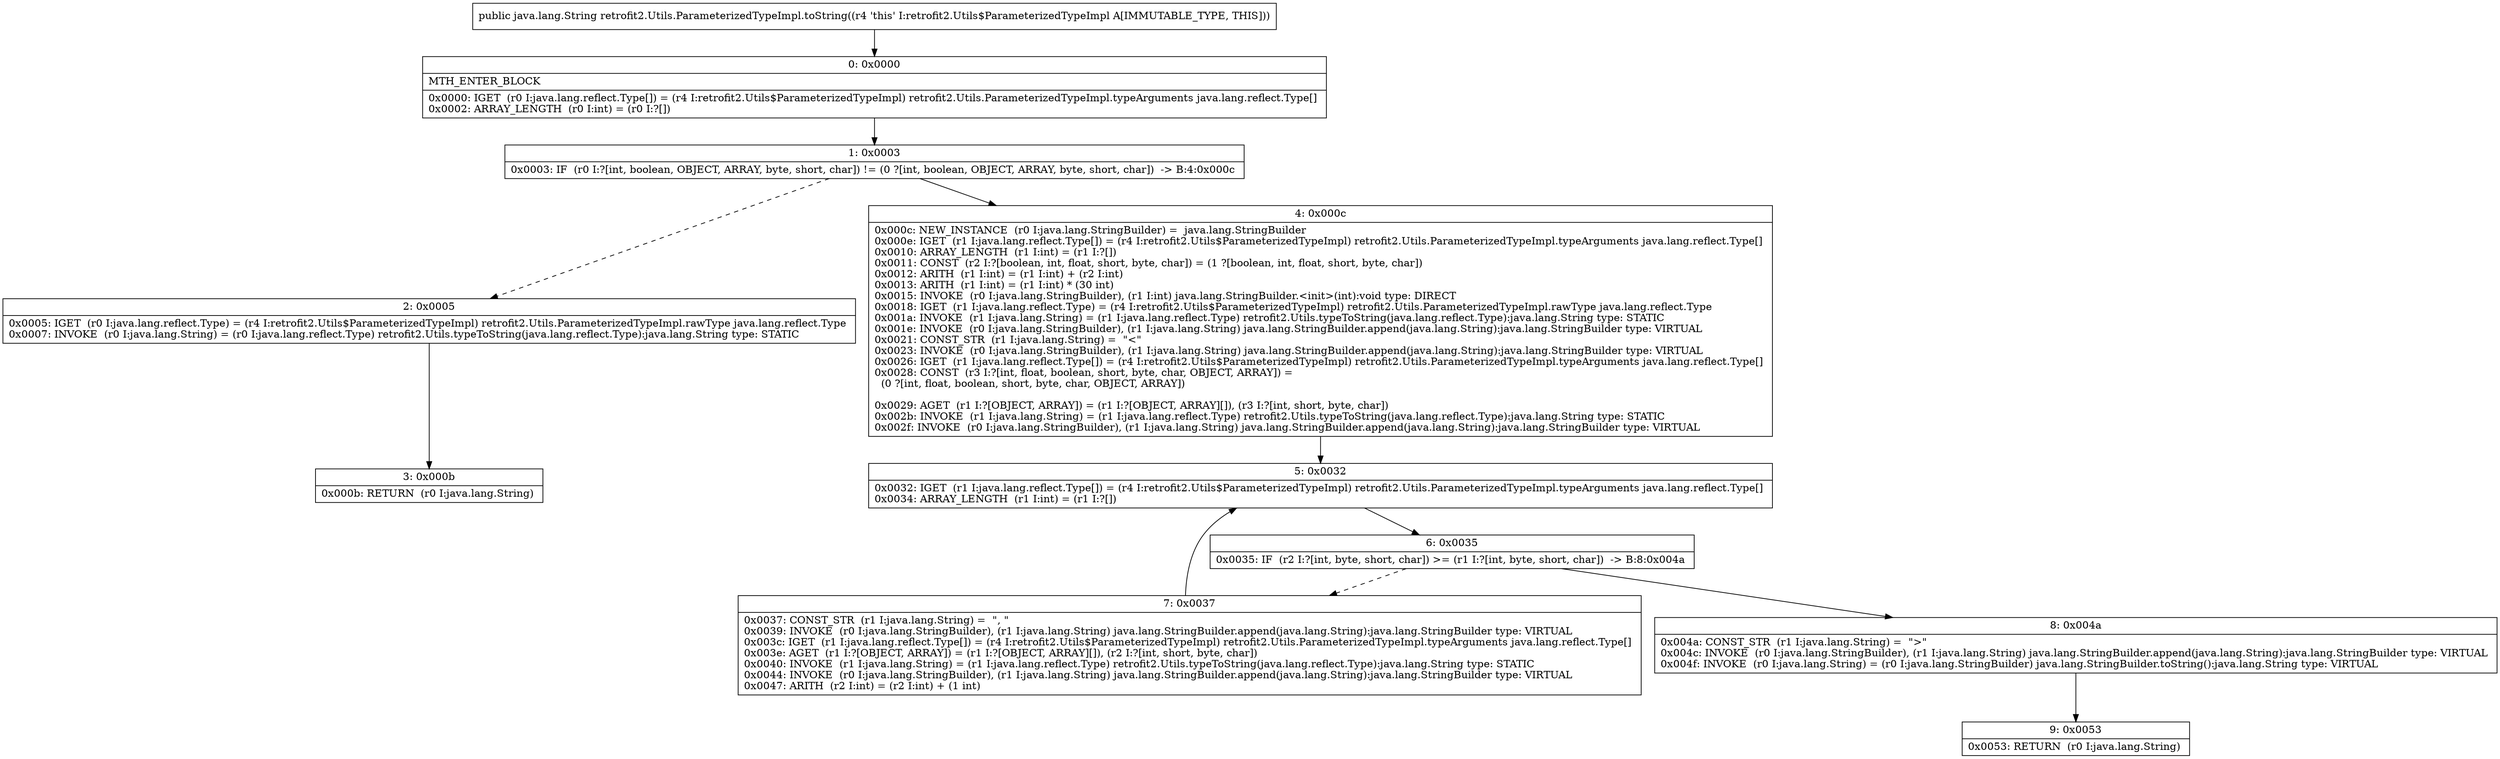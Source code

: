 digraph "CFG forretrofit2.Utils.ParameterizedTypeImpl.toString()Ljava\/lang\/String;" {
Node_0 [shape=record,label="{0\:\ 0x0000|MTH_ENTER_BLOCK\l|0x0000: IGET  (r0 I:java.lang.reflect.Type[]) = (r4 I:retrofit2.Utils$ParameterizedTypeImpl) retrofit2.Utils.ParameterizedTypeImpl.typeArguments java.lang.reflect.Type[] \l0x0002: ARRAY_LENGTH  (r0 I:int) = (r0 I:?[]) \l}"];
Node_1 [shape=record,label="{1\:\ 0x0003|0x0003: IF  (r0 I:?[int, boolean, OBJECT, ARRAY, byte, short, char]) != (0 ?[int, boolean, OBJECT, ARRAY, byte, short, char])  \-\> B:4:0x000c \l}"];
Node_2 [shape=record,label="{2\:\ 0x0005|0x0005: IGET  (r0 I:java.lang.reflect.Type) = (r4 I:retrofit2.Utils$ParameterizedTypeImpl) retrofit2.Utils.ParameterizedTypeImpl.rawType java.lang.reflect.Type \l0x0007: INVOKE  (r0 I:java.lang.String) = (r0 I:java.lang.reflect.Type) retrofit2.Utils.typeToString(java.lang.reflect.Type):java.lang.String type: STATIC \l}"];
Node_3 [shape=record,label="{3\:\ 0x000b|0x000b: RETURN  (r0 I:java.lang.String) \l}"];
Node_4 [shape=record,label="{4\:\ 0x000c|0x000c: NEW_INSTANCE  (r0 I:java.lang.StringBuilder) =  java.lang.StringBuilder \l0x000e: IGET  (r1 I:java.lang.reflect.Type[]) = (r4 I:retrofit2.Utils$ParameterizedTypeImpl) retrofit2.Utils.ParameterizedTypeImpl.typeArguments java.lang.reflect.Type[] \l0x0010: ARRAY_LENGTH  (r1 I:int) = (r1 I:?[]) \l0x0011: CONST  (r2 I:?[boolean, int, float, short, byte, char]) = (1 ?[boolean, int, float, short, byte, char]) \l0x0012: ARITH  (r1 I:int) = (r1 I:int) + (r2 I:int) \l0x0013: ARITH  (r1 I:int) = (r1 I:int) * (30 int) \l0x0015: INVOKE  (r0 I:java.lang.StringBuilder), (r1 I:int) java.lang.StringBuilder.\<init\>(int):void type: DIRECT \l0x0018: IGET  (r1 I:java.lang.reflect.Type) = (r4 I:retrofit2.Utils$ParameterizedTypeImpl) retrofit2.Utils.ParameterizedTypeImpl.rawType java.lang.reflect.Type \l0x001a: INVOKE  (r1 I:java.lang.String) = (r1 I:java.lang.reflect.Type) retrofit2.Utils.typeToString(java.lang.reflect.Type):java.lang.String type: STATIC \l0x001e: INVOKE  (r0 I:java.lang.StringBuilder), (r1 I:java.lang.String) java.lang.StringBuilder.append(java.lang.String):java.lang.StringBuilder type: VIRTUAL \l0x0021: CONST_STR  (r1 I:java.lang.String) =  \"\<\" \l0x0023: INVOKE  (r0 I:java.lang.StringBuilder), (r1 I:java.lang.String) java.lang.StringBuilder.append(java.lang.String):java.lang.StringBuilder type: VIRTUAL \l0x0026: IGET  (r1 I:java.lang.reflect.Type[]) = (r4 I:retrofit2.Utils$ParameterizedTypeImpl) retrofit2.Utils.ParameterizedTypeImpl.typeArguments java.lang.reflect.Type[] \l0x0028: CONST  (r3 I:?[int, float, boolean, short, byte, char, OBJECT, ARRAY]) = \l  (0 ?[int, float, boolean, short, byte, char, OBJECT, ARRAY])\l \l0x0029: AGET  (r1 I:?[OBJECT, ARRAY]) = (r1 I:?[OBJECT, ARRAY][]), (r3 I:?[int, short, byte, char]) \l0x002b: INVOKE  (r1 I:java.lang.String) = (r1 I:java.lang.reflect.Type) retrofit2.Utils.typeToString(java.lang.reflect.Type):java.lang.String type: STATIC \l0x002f: INVOKE  (r0 I:java.lang.StringBuilder), (r1 I:java.lang.String) java.lang.StringBuilder.append(java.lang.String):java.lang.StringBuilder type: VIRTUAL \l}"];
Node_5 [shape=record,label="{5\:\ 0x0032|0x0032: IGET  (r1 I:java.lang.reflect.Type[]) = (r4 I:retrofit2.Utils$ParameterizedTypeImpl) retrofit2.Utils.ParameterizedTypeImpl.typeArguments java.lang.reflect.Type[] \l0x0034: ARRAY_LENGTH  (r1 I:int) = (r1 I:?[]) \l}"];
Node_6 [shape=record,label="{6\:\ 0x0035|0x0035: IF  (r2 I:?[int, byte, short, char]) \>= (r1 I:?[int, byte, short, char])  \-\> B:8:0x004a \l}"];
Node_7 [shape=record,label="{7\:\ 0x0037|0x0037: CONST_STR  (r1 I:java.lang.String) =  \", \" \l0x0039: INVOKE  (r0 I:java.lang.StringBuilder), (r1 I:java.lang.String) java.lang.StringBuilder.append(java.lang.String):java.lang.StringBuilder type: VIRTUAL \l0x003c: IGET  (r1 I:java.lang.reflect.Type[]) = (r4 I:retrofit2.Utils$ParameterizedTypeImpl) retrofit2.Utils.ParameterizedTypeImpl.typeArguments java.lang.reflect.Type[] \l0x003e: AGET  (r1 I:?[OBJECT, ARRAY]) = (r1 I:?[OBJECT, ARRAY][]), (r2 I:?[int, short, byte, char]) \l0x0040: INVOKE  (r1 I:java.lang.String) = (r1 I:java.lang.reflect.Type) retrofit2.Utils.typeToString(java.lang.reflect.Type):java.lang.String type: STATIC \l0x0044: INVOKE  (r0 I:java.lang.StringBuilder), (r1 I:java.lang.String) java.lang.StringBuilder.append(java.lang.String):java.lang.StringBuilder type: VIRTUAL \l0x0047: ARITH  (r2 I:int) = (r2 I:int) + (1 int) \l}"];
Node_8 [shape=record,label="{8\:\ 0x004a|0x004a: CONST_STR  (r1 I:java.lang.String) =  \"\>\" \l0x004c: INVOKE  (r0 I:java.lang.StringBuilder), (r1 I:java.lang.String) java.lang.StringBuilder.append(java.lang.String):java.lang.StringBuilder type: VIRTUAL \l0x004f: INVOKE  (r0 I:java.lang.String) = (r0 I:java.lang.StringBuilder) java.lang.StringBuilder.toString():java.lang.String type: VIRTUAL \l}"];
Node_9 [shape=record,label="{9\:\ 0x0053|0x0053: RETURN  (r0 I:java.lang.String) \l}"];
MethodNode[shape=record,label="{public java.lang.String retrofit2.Utils.ParameterizedTypeImpl.toString((r4 'this' I:retrofit2.Utils$ParameterizedTypeImpl A[IMMUTABLE_TYPE, THIS])) }"];
MethodNode -> Node_0;
Node_0 -> Node_1;
Node_1 -> Node_2[style=dashed];
Node_1 -> Node_4;
Node_2 -> Node_3;
Node_4 -> Node_5;
Node_5 -> Node_6;
Node_6 -> Node_7[style=dashed];
Node_6 -> Node_8;
Node_7 -> Node_5;
Node_8 -> Node_9;
}

